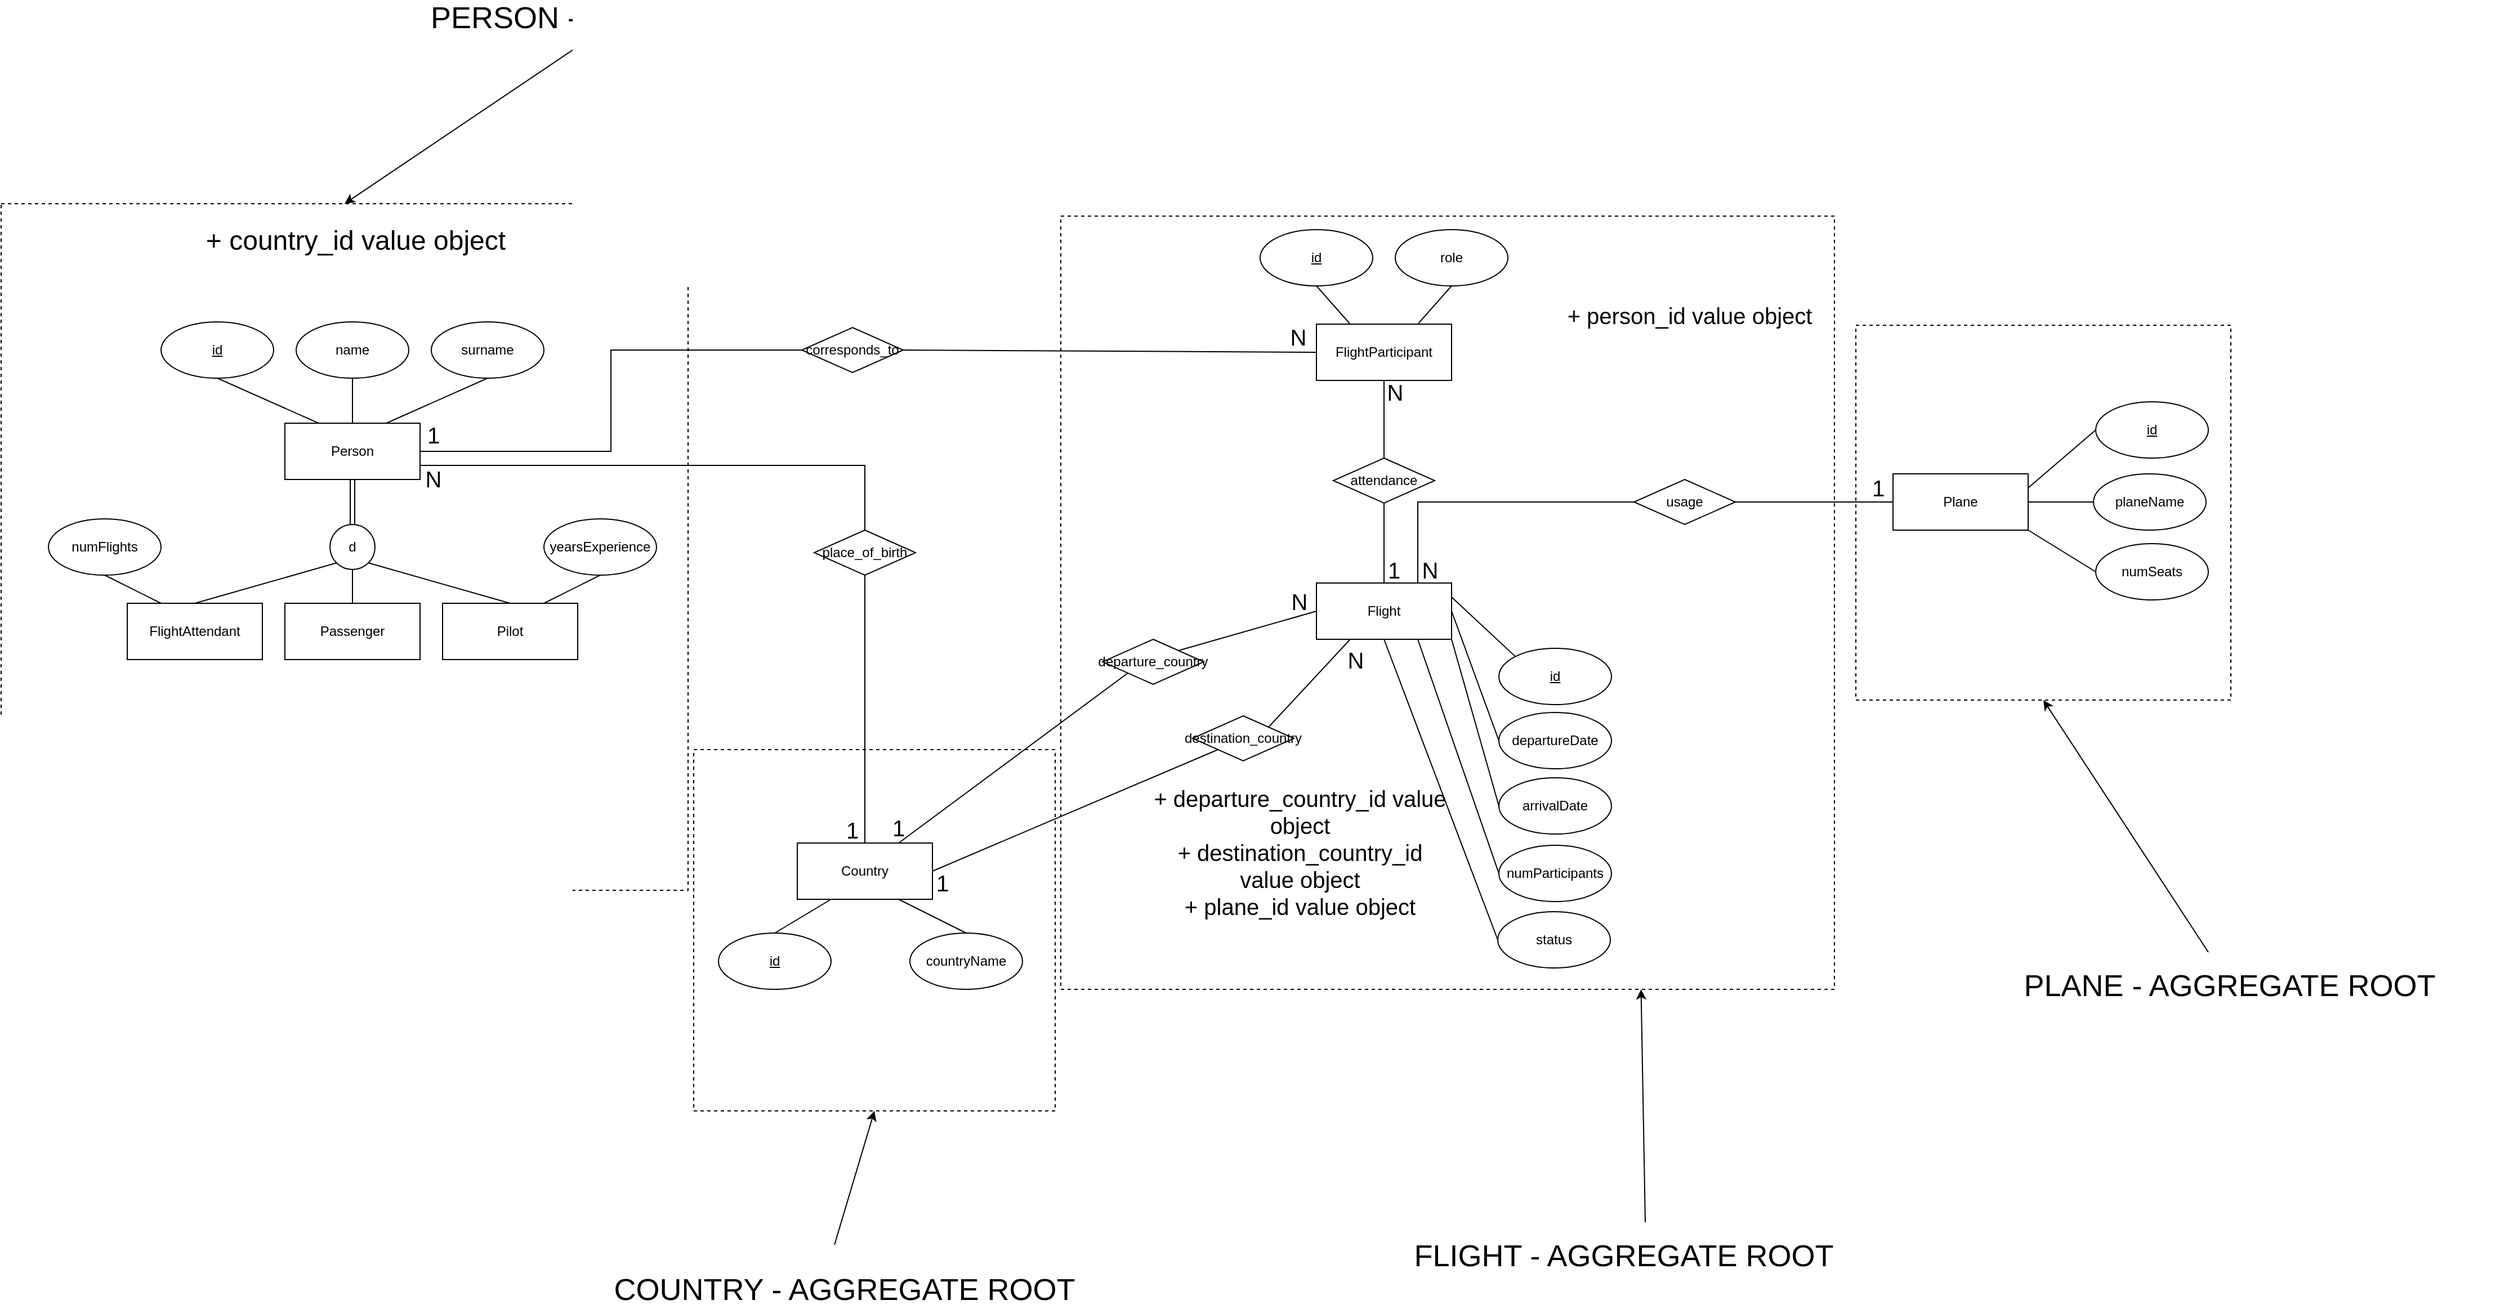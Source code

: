 <mxfile version="13.9.9" type="device"><diagram id="wUfFc4UJRMaEusCiPhcN" name="Page-1"><mxGraphModel dx="1551" dy="2251" grid="1" gridSize="10" guides="1" tooltips="1" connect="1" arrows="1" fold="1" page="1" pageScale="1" pageWidth="850" pageHeight="1100" math="0" shadow="0"><root><mxCell id="0"/><mxCell id="1" parent="0"/><mxCell id="pIIpkvQQ0CFNjco6esip-75" style="edgeStyle=none;rounded=0;orthogonalLoop=1;jettySize=auto;html=1;exitX=0.25;exitY=0;exitDx=0;exitDy=0;entryX=0.5;entryY=1;entryDx=0;entryDy=0;endArrow=none;endFill=0;" parent="1" source="pIIpkvQQ0CFNjco6esip-81" target="pIIpkvQQ0CFNjco6esip-82" edge="1"><mxGeometry relative="1" as="geometry"/></mxCell><mxCell id="pIIpkvQQ0CFNjco6esip-76" style="edgeStyle=none;rounded=0;orthogonalLoop=1;jettySize=auto;html=1;exitX=0.5;exitY=0;exitDx=0;exitDy=0;entryX=0.5;entryY=1;entryDx=0;entryDy=0;endArrow=none;endFill=0;" parent="1" source="pIIpkvQQ0CFNjco6esip-81" target="pIIpkvQQ0CFNjco6esip-83" edge="1"><mxGeometry relative="1" as="geometry"/></mxCell><mxCell id="pIIpkvQQ0CFNjco6esip-77" style="edgeStyle=none;rounded=0;orthogonalLoop=1;jettySize=auto;html=1;exitX=0.75;exitY=0;exitDx=0;exitDy=0;entryX=0.5;entryY=1;entryDx=0;entryDy=0;endArrow=none;endFill=0;" parent="1" source="pIIpkvQQ0CFNjco6esip-81" target="pIIpkvQQ0CFNjco6esip-84" edge="1"><mxGeometry relative="1" as="geometry"/></mxCell><mxCell id="pIIpkvQQ0CFNjco6esip-78" style="edgeStyle=none;rounded=0;orthogonalLoop=1;jettySize=auto;html=1;exitX=0.5;exitY=1;exitDx=0;exitDy=0;entryX=0.5;entryY=0;entryDx=0;entryDy=0;endArrow=none;endFill=0;shape=link;" parent="1" source="pIIpkvQQ0CFNjco6esip-81" target="pIIpkvQQ0CFNjco6esip-94" edge="1"><mxGeometry relative="1" as="geometry"/></mxCell><mxCell id="pIIpkvQQ0CFNjco6esip-79" style="edgeStyle=orthogonalEdgeStyle;rounded=0;orthogonalLoop=1;jettySize=auto;html=1;exitX=1;exitY=0.75;exitDx=0;exitDy=0;entryX=0.5;entryY=0;entryDx=0;entryDy=0;endArrow=none;endFill=0;fontSize=20;" parent="1" source="pIIpkvQQ0CFNjco6esip-81" target="pIIpkvQQ0CFNjco6esip-102" edge="1"><mxGeometry relative="1" as="geometry"/></mxCell><mxCell id="pIIpkvQQ0CFNjco6esip-80" style="edgeStyle=orthogonalEdgeStyle;rounded=0;orthogonalLoop=1;jettySize=auto;html=1;exitX=1;exitY=0.5;exitDx=0;exitDy=0;entryX=0;entryY=0.5;entryDx=0;entryDy=0;endArrow=none;endFill=0;fontSize=20;" parent="1" source="pIIpkvQQ0CFNjco6esip-81" target="pIIpkvQQ0CFNjco6esip-125" edge="1"><mxGeometry relative="1" as="geometry"/></mxCell><mxCell id="pIIpkvQQ0CFNjco6esip-81" value="Person" style="rounded=0;whiteSpace=wrap;html=1;" parent="1" vertex="1"><mxGeometry x="372" y="130" width="120" height="50" as="geometry"/></mxCell><mxCell id="pIIpkvQQ0CFNjco6esip-82" value="id" style="ellipse;whiteSpace=wrap;html=1;fontStyle=4" parent="1" vertex="1"><mxGeometry x="262" y="40" width="100" height="50" as="geometry"/></mxCell><mxCell id="pIIpkvQQ0CFNjco6esip-83" value="name" style="ellipse;whiteSpace=wrap;html=1;fontStyle=0" parent="1" vertex="1"><mxGeometry x="382" y="40" width="100" height="50" as="geometry"/></mxCell><mxCell id="pIIpkvQQ0CFNjco6esip-84" value="surname" style="ellipse;whiteSpace=wrap;html=1;fontStyle=0" parent="1" vertex="1"><mxGeometry x="502" y="40" width="100" height="50" as="geometry"/></mxCell><mxCell id="pIIpkvQQ0CFNjco6esip-85" style="edgeStyle=none;rounded=0;orthogonalLoop=1;jettySize=auto;html=1;exitX=0.5;exitY=0;exitDx=0;exitDy=0;entryX=0.5;entryY=1;entryDx=0;entryDy=0;endArrow=none;endFill=0;" parent="1" source="pIIpkvQQ0CFNjco6esip-86" target="pIIpkvQQ0CFNjco6esip-102" edge="1"><mxGeometry relative="1" as="geometry"/></mxCell><mxCell id="pIIpkvQQ0CFNjco6esip-86" value="Country" style="rounded=0;whiteSpace=wrap;html=1;" parent="1" vertex="1"><mxGeometry x="827" y="503" width="120" height="50" as="geometry"/></mxCell><mxCell id="pIIpkvQQ0CFNjco6esip-87" style="edgeStyle=none;rounded=0;orthogonalLoop=1;jettySize=auto;html=1;exitX=0.5;exitY=0;exitDx=0;exitDy=0;entryX=0.25;entryY=1;entryDx=0;entryDy=0;endArrow=none;endFill=0;" parent="1" source="pIIpkvQQ0CFNjco6esip-88" target="pIIpkvQQ0CFNjco6esip-86" edge="1"><mxGeometry relative="1" as="geometry"/></mxCell><mxCell id="pIIpkvQQ0CFNjco6esip-88" value="id" style="ellipse;whiteSpace=wrap;html=1;fontStyle=4" parent="1" vertex="1"><mxGeometry x="757" y="583" width="100" height="50" as="geometry"/></mxCell><mxCell id="pIIpkvQQ0CFNjco6esip-89" style="edgeStyle=none;rounded=0;orthogonalLoop=1;jettySize=auto;html=1;exitX=0.5;exitY=0;exitDx=0;exitDy=0;entryX=0.75;entryY=1;entryDx=0;entryDy=0;endArrow=none;endFill=0;" parent="1" source="pIIpkvQQ0CFNjco6esip-90" target="pIIpkvQQ0CFNjco6esip-86" edge="1"><mxGeometry relative="1" as="geometry"/></mxCell><mxCell id="pIIpkvQQ0CFNjco6esip-90" value="countryName" style="ellipse;whiteSpace=wrap;html=1;fontStyle=0" parent="1" vertex="1"><mxGeometry x="927" y="583" width="100" height="50" as="geometry"/></mxCell><mxCell id="pIIpkvQQ0CFNjco6esip-91" style="edgeStyle=none;rounded=0;orthogonalLoop=1;jettySize=auto;html=1;exitX=0;exitY=1;exitDx=0;exitDy=0;entryX=0.5;entryY=0;entryDx=0;entryDy=0;endArrow=none;endFill=0;" parent="1" source="pIIpkvQQ0CFNjco6esip-94" target="pIIpkvQQ0CFNjco6esip-96" edge="1"><mxGeometry relative="1" as="geometry"/></mxCell><mxCell id="pIIpkvQQ0CFNjco6esip-92" style="edgeStyle=none;rounded=0;orthogonalLoop=1;jettySize=auto;html=1;exitX=0.5;exitY=1;exitDx=0;exitDy=0;entryX=0.5;entryY=0;entryDx=0;entryDy=0;endArrow=none;endFill=0;" parent="1" source="pIIpkvQQ0CFNjco6esip-94" target="pIIpkvQQ0CFNjco6esip-97" edge="1"><mxGeometry relative="1" as="geometry"/></mxCell><mxCell id="pIIpkvQQ0CFNjco6esip-93" style="edgeStyle=none;rounded=0;orthogonalLoop=1;jettySize=auto;html=1;exitX=1;exitY=1;exitDx=0;exitDy=0;entryX=0.5;entryY=0;entryDx=0;entryDy=0;endArrow=none;endFill=0;" parent="1" source="pIIpkvQQ0CFNjco6esip-94" target="pIIpkvQQ0CFNjco6esip-99" edge="1"><mxGeometry relative="1" as="geometry"/></mxCell><mxCell id="pIIpkvQQ0CFNjco6esip-94" value="d" style="ellipse;whiteSpace=wrap;html=1;aspect=fixed;" parent="1" vertex="1"><mxGeometry x="412" y="220" width="40" height="40" as="geometry"/></mxCell><mxCell id="pIIpkvQQ0CFNjco6esip-95" style="edgeStyle=none;rounded=0;orthogonalLoop=1;jettySize=auto;html=1;exitX=0.25;exitY=0;exitDx=0;exitDy=0;entryX=0.5;entryY=1;entryDx=0;entryDy=0;endArrow=none;endFill=0;" parent="1" source="pIIpkvQQ0CFNjco6esip-96" target="pIIpkvQQ0CFNjco6esip-101" edge="1"><mxGeometry relative="1" as="geometry"/></mxCell><mxCell id="pIIpkvQQ0CFNjco6esip-96" value="FlightAttendant" style="rounded=0;whiteSpace=wrap;html=1;" parent="1" vertex="1"><mxGeometry x="232" y="290" width="120" height="50" as="geometry"/></mxCell><mxCell id="pIIpkvQQ0CFNjco6esip-97" value="Passenger" style="rounded=0;whiteSpace=wrap;html=1;" parent="1" vertex="1"><mxGeometry x="372" y="290" width="120" height="50" as="geometry"/></mxCell><mxCell id="pIIpkvQQ0CFNjco6esip-98" style="edgeStyle=none;rounded=0;orthogonalLoop=1;jettySize=auto;html=1;exitX=0.75;exitY=0;exitDx=0;exitDy=0;entryX=0.5;entryY=1;entryDx=0;entryDy=0;endArrow=none;endFill=0;" parent="1" source="pIIpkvQQ0CFNjco6esip-99" target="pIIpkvQQ0CFNjco6esip-100" edge="1"><mxGeometry relative="1" as="geometry"/></mxCell><mxCell id="pIIpkvQQ0CFNjco6esip-99" value="Pilot" style="rounded=0;whiteSpace=wrap;html=1;" parent="1" vertex="1"><mxGeometry x="512" y="290" width="120" height="50" as="geometry"/></mxCell><mxCell id="pIIpkvQQ0CFNjco6esip-100" value="yearsExperience" style="ellipse;whiteSpace=wrap;html=1;fontStyle=0" parent="1" vertex="1"><mxGeometry x="602" y="215" width="100" height="50" as="geometry"/></mxCell><mxCell id="pIIpkvQQ0CFNjco6esip-101" value="numFlights" style="ellipse;whiteSpace=wrap;html=1;fontStyle=0" parent="1" vertex="1"><mxGeometry x="162" y="215" width="100" height="50" as="geometry"/></mxCell><mxCell id="pIIpkvQQ0CFNjco6esip-102" value="place_of_birth" style="rhombus;whiteSpace=wrap;html=1;" parent="1" vertex="1"><mxGeometry x="842" y="225" width="90" height="40" as="geometry"/></mxCell><mxCell id="pIIpkvQQ0CFNjco6esip-103" value="1" style="text;html=1;strokeColor=none;fillColor=none;align=center;verticalAlign=middle;whiteSpace=wrap;rounded=0;fontSize=20;" parent="1" vertex="1"><mxGeometry x="856" y="481" width="40" height="20" as="geometry"/></mxCell><mxCell id="pIIpkvQQ0CFNjco6esip-104" value="N" style="text;html=1;strokeColor=none;fillColor=none;align=center;verticalAlign=middle;whiteSpace=wrap;rounded=0;fontSize=20;" parent="1" vertex="1"><mxGeometry x="484" y="169" width="40" height="20" as="geometry"/></mxCell><mxCell id="pIIpkvQQ0CFNjco6esip-105" style="rounded=0;orthogonalLoop=1;jettySize=auto;html=1;exitX=0.25;exitY=0;exitDx=0;exitDy=0;entryX=0.5;entryY=1;entryDx=0;entryDy=0;endArrow=none;endFill=0;fontSize=20;" parent="1" source="pIIpkvQQ0CFNjco6esip-108" target="pIIpkvQQ0CFNjco6esip-122" edge="1"><mxGeometry relative="1" as="geometry"/></mxCell><mxCell id="pIIpkvQQ0CFNjco6esip-106" style="edgeStyle=none;rounded=0;orthogonalLoop=1;jettySize=auto;html=1;exitX=0.75;exitY=0;exitDx=0;exitDy=0;entryX=0.5;entryY=1;entryDx=0;entryDy=0;endArrow=none;endFill=0;fontSize=20;" parent="1" source="pIIpkvQQ0CFNjco6esip-108" target="pIIpkvQQ0CFNjco6esip-123" edge="1"><mxGeometry relative="1" as="geometry"/></mxCell><mxCell id="pIIpkvQQ0CFNjco6esip-107" style="edgeStyle=orthogonalEdgeStyle;rounded=0;orthogonalLoop=1;jettySize=auto;html=1;exitX=0.5;exitY=1;exitDx=0;exitDy=0;entryX=0.5;entryY=0;entryDx=0;entryDy=0;endArrow=none;endFill=0;fontSize=20;" parent="1" source="pIIpkvQQ0CFNjco6esip-108" target="pIIpkvQQ0CFNjco6esip-129" edge="1"><mxGeometry relative="1" as="geometry"/></mxCell><mxCell id="pIIpkvQQ0CFNjco6esip-108" value="FlightParticipant" style="rounded=0;whiteSpace=wrap;html=1;" parent="1" vertex="1"><mxGeometry x="1288" y="42" width="120" height="50" as="geometry"/></mxCell><mxCell id="pIIpkvQQ0CFNjco6esip-109" style="rounded=0;orthogonalLoop=1;jettySize=auto;html=1;exitX=0;exitY=0.5;exitDx=0;exitDy=0;entryX=1;entryY=0;entryDx=0;entryDy=0;endArrow=none;endFill=0;fontSize=20;" parent="1" source="pIIpkvQQ0CFNjco6esip-117" target="pIIpkvQQ0CFNjco6esip-133" edge="1"><mxGeometry relative="1" as="geometry"/></mxCell><mxCell id="pIIpkvQQ0CFNjco6esip-110" style="edgeStyle=none;rounded=0;orthogonalLoop=1;jettySize=auto;html=1;exitX=0.25;exitY=1;exitDx=0;exitDy=0;entryX=1;entryY=0;entryDx=0;entryDy=0;endArrow=none;endFill=0;fontSize=20;" parent="1" source="pIIpkvQQ0CFNjco6esip-117" target="pIIpkvQQ0CFNjco6esip-135" edge="1"><mxGeometry relative="1" as="geometry"/></mxCell><mxCell id="pIIpkvQQ0CFNjco6esip-111" style="edgeStyle=none;rounded=0;orthogonalLoop=1;jettySize=auto;html=1;exitX=1;exitY=0.25;exitDx=0;exitDy=0;entryX=0;entryY=0;entryDx=0;entryDy=0;endArrow=none;endFill=0;fontSize=20;" parent="1" source="pIIpkvQQ0CFNjco6esip-117" target="pIIpkvQQ0CFNjco6esip-140" edge="1"><mxGeometry relative="1" as="geometry"/></mxCell><mxCell id="pIIpkvQQ0CFNjco6esip-112" style="edgeStyle=none;rounded=0;orthogonalLoop=1;jettySize=auto;html=1;exitX=1;exitY=0.5;exitDx=0;exitDy=0;entryX=0;entryY=0.5;entryDx=0;entryDy=0;endArrow=none;endFill=0;fontSize=20;" parent="1" source="pIIpkvQQ0CFNjco6esip-117" target="pIIpkvQQ0CFNjco6esip-141" edge="1"><mxGeometry relative="1" as="geometry"/></mxCell><mxCell id="pIIpkvQQ0CFNjco6esip-113" style="edgeStyle=none;rounded=0;orthogonalLoop=1;jettySize=auto;html=1;exitX=1;exitY=1;exitDx=0;exitDy=0;entryX=0;entryY=0.5;entryDx=0;entryDy=0;endArrow=none;endFill=0;fontSize=20;" parent="1" source="pIIpkvQQ0CFNjco6esip-117" target="pIIpkvQQ0CFNjco6esip-142" edge="1"><mxGeometry relative="1" as="geometry"/></mxCell><mxCell id="pIIpkvQQ0CFNjco6esip-114" style="edgeStyle=none;rounded=0;orthogonalLoop=1;jettySize=auto;html=1;exitX=0.75;exitY=1;exitDx=0;exitDy=0;entryX=0;entryY=0.5;entryDx=0;entryDy=0;endArrow=none;endFill=0;fontSize=20;" parent="1" source="pIIpkvQQ0CFNjco6esip-117" target="pIIpkvQQ0CFNjco6esip-143" edge="1"><mxGeometry relative="1" as="geometry"/></mxCell><mxCell id="pIIpkvQQ0CFNjco6esip-115" style="edgeStyle=none;rounded=0;orthogonalLoop=1;jettySize=auto;html=1;exitX=0.5;exitY=1;exitDx=0;exitDy=0;entryX=0;entryY=0.5;entryDx=0;entryDy=0;endArrow=none;endFill=0;fontSize=20;" parent="1" source="pIIpkvQQ0CFNjco6esip-117" target="pIIpkvQQ0CFNjco6esip-144" edge="1"><mxGeometry relative="1" as="geometry"/></mxCell><mxCell id="pIIpkvQQ0CFNjco6esip-116" style="edgeStyle=orthogonalEdgeStyle;rounded=0;orthogonalLoop=1;jettySize=auto;html=1;exitX=0.75;exitY=0;exitDx=0;exitDy=0;entryX=0;entryY=0.5;entryDx=0;entryDy=0;endArrow=none;endFill=0;fontSize=20;" parent="1" source="pIIpkvQQ0CFNjco6esip-117" target="pIIpkvQQ0CFNjco6esip-146" edge="1"><mxGeometry relative="1" as="geometry"/></mxCell><mxCell id="pIIpkvQQ0CFNjco6esip-117" value="Flight" style="rounded=0;whiteSpace=wrap;html=1;" parent="1" vertex="1"><mxGeometry x="1288" y="272" width="120" height="50" as="geometry"/></mxCell><mxCell id="pIIpkvQQ0CFNjco6esip-118" style="rounded=0;orthogonalLoop=1;jettySize=auto;html=1;exitX=1;exitY=0.5;exitDx=0;exitDy=0;entryX=0;entryY=0.5;entryDx=0;entryDy=0;endArrow=none;endFill=0;fontSize=20;" parent="1" source="pIIpkvQQ0CFNjco6esip-121" target="pIIpkvQQ0CFNjco6esip-148" edge="1"><mxGeometry relative="1" as="geometry"/></mxCell><mxCell id="pIIpkvQQ0CFNjco6esip-119" style="edgeStyle=none;rounded=0;orthogonalLoop=1;jettySize=auto;html=1;exitX=1;exitY=0.25;exitDx=0;exitDy=0;entryX=0;entryY=0.5;entryDx=0;entryDy=0;endArrow=none;endFill=0;fontSize=20;" parent="1" source="pIIpkvQQ0CFNjco6esip-121" target="pIIpkvQQ0CFNjco6esip-147" edge="1"><mxGeometry relative="1" as="geometry"/></mxCell><mxCell id="pReDqFW2HS_hvICi2iFI-3" style="edgeStyle=none;rounded=0;orthogonalLoop=1;jettySize=auto;html=1;exitX=1;exitY=1;exitDx=0;exitDy=0;entryX=0;entryY=0.5;entryDx=0;entryDy=0;endArrow=none;endFill=0;" edge="1" parent="1" source="pIIpkvQQ0CFNjco6esip-121" target="pReDqFW2HS_hvICi2iFI-1"><mxGeometry relative="1" as="geometry"/></mxCell><mxCell id="pIIpkvQQ0CFNjco6esip-121" value="Plane" style="rounded=0;whiteSpace=wrap;html=1;" parent="1" vertex="1"><mxGeometry x="1800" y="175" width="120" height="50" as="geometry"/></mxCell><mxCell id="pIIpkvQQ0CFNjco6esip-122" value="id" style="ellipse;whiteSpace=wrap;html=1;fontStyle=4" parent="1" vertex="1"><mxGeometry x="1238" y="-42" width="100" height="50" as="geometry"/></mxCell><mxCell id="pIIpkvQQ0CFNjco6esip-123" value="role" style="ellipse;whiteSpace=wrap;html=1;fontStyle=0" parent="1" vertex="1"><mxGeometry x="1358" y="-42" width="100" height="50" as="geometry"/></mxCell><mxCell id="pIIpkvQQ0CFNjco6esip-124" style="edgeStyle=none;rounded=0;orthogonalLoop=1;jettySize=auto;html=1;exitX=1;exitY=0.5;exitDx=0;exitDy=0;entryX=0;entryY=0.5;entryDx=0;entryDy=0;endArrow=none;endFill=0;fontSize=20;" parent="1" source="pIIpkvQQ0CFNjco6esip-125" target="pIIpkvQQ0CFNjco6esip-108" edge="1"><mxGeometry relative="1" as="geometry"/></mxCell><mxCell id="pIIpkvQQ0CFNjco6esip-125" value="corresponds_to" style="rhombus;whiteSpace=wrap;html=1;" parent="1" vertex="1"><mxGeometry x="831" y="45" width="90" height="40" as="geometry"/></mxCell><mxCell id="pIIpkvQQ0CFNjco6esip-126" value="1" style="text;html=1;strokeColor=none;fillColor=none;align=center;verticalAlign=middle;whiteSpace=wrap;rounded=0;fontSize=20;" parent="1" vertex="1"><mxGeometry x="484" y="130" width="40" height="20" as="geometry"/></mxCell><mxCell id="pIIpkvQQ0CFNjco6esip-127" value="N" style="text;html=1;strokeColor=none;fillColor=none;align=center;verticalAlign=middle;whiteSpace=wrap;rounded=0;fontSize=20;" parent="1" vertex="1"><mxGeometry x="1252" y="43" width="40" height="20" as="geometry"/></mxCell><mxCell id="pIIpkvQQ0CFNjco6esip-128" style="edgeStyle=orthogonalEdgeStyle;rounded=0;orthogonalLoop=1;jettySize=auto;html=1;exitX=0.5;exitY=1;exitDx=0;exitDy=0;entryX=0.5;entryY=0;entryDx=0;entryDy=0;endArrow=none;endFill=0;fontSize=20;" parent="1" source="pIIpkvQQ0CFNjco6esip-129" target="pIIpkvQQ0CFNjco6esip-117" edge="1"><mxGeometry relative="1" as="geometry"/></mxCell><mxCell id="pIIpkvQQ0CFNjco6esip-129" value="attendance" style="rhombus;whiteSpace=wrap;html=1;" parent="1" vertex="1"><mxGeometry x="1303" y="161" width="90" height="40" as="geometry"/></mxCell><mxCell id="pIIpkvQQ0CFNjco6esip-130" value="1" style="text;html=1;strokeColor=none;fillColor=none;align=center;verticalAlign=middle;whiteSpace=wrap;rounded=0;fontSize=20;" parent="1" vertex="1"><mxGeometry x="1337" y="250" width="40" height="20" as="geometry"/></mxCell><mxCell id="pIIpkvQQ0CFNjco6esip-131" value="N" style="text;html=1;strokeColor=none;fillColor=none;align=center;verticalAlign=middle;whiteSpace=wrap;rounded=0;fontSize=20;" parent="1" vertex="1"><mxGeometry x="1338" y="92" width="40" height="20" as="geometry"/></mxCell><mxCell id="pIIpkvQQ0CFNjco6esip-132" style="edgeStyle=none;rounded=0;orthogonalLoop=1;jettySize=auto;html=1;exitX=0;exitY=1;exitDx=0;exitDy=0;entryX=0.75;entryY=0;entryDx=0;entryDy=0;endArrow=none;endFill=0;fontSize=20;" parent="1" source="pIIpkvQQ0CFNjco6esip-133" target="pIIpkvQQ0CFNjco6esip-86" edge="1"><mxGeometry relative="1" as="geometry"/></mxCell><mxCell id="pIIpkvQQ0CFNjco6esip-133" value="departure_country" style="rhombus;whiteSpace=wrap;html=1;" parent="1" vertex="1"><mxGeometry x="1098" y="322" width="90" height="40" as="geometry"/></mxCell><mxCell id="pIIpkvQQ0CFNjco6esip-134" style="edgeStyle=none;rounded=0;orthogonalLoop=1;jettySize=auto;html=1;exitX=0;exitY=1;exitDx=0;exitDy=0;entryX=1;entryY=0.5;entryDx=0;entryDy=0;endArrow=none;endFill=0;fontSize=20;" parent="1" source="pIIpkvQQ0CFNjco6esip-135" target="pIIpkvQQ0CFNjco6esip-86" edge="1"><mxGeometry relative="1" as="geometry"/></mxCell><mxCell id="pIIpkvQQ0CFNjco6esip-135" value="destination_country" style="rhombus;whiteSpace=wrap;html=1;" parent="1" vertex="1"><mxGeometry x="1178" y="390" width="90" height="40" as="geometry"/></mxCell><mxCell id="pIIpkvQQ0CFNjco6esip-136" value="1" style="text;html=1;strokeColor=none;fillColor=none;align=center;verticalAlign=middle;whiteSpace=wrap;rounded=0;fontSize=20;" parent="1" vertex="1"><mxGeometry x="897" y="479" width="40" height="20" as="geometry"/></mxCell><mxCell id="pIIpkvQQ0CFNjco6esip-137" value="N" style="text;html=1;strokeColor=none;fillColor=none;align=center;verticalAlign=middle;whiteSpace=wrap;rounded=0;fontSize=20;" parent="1" vertex="1"><mxGeometry x="1253" y="278" width="40" height="20" as="geometry"/></mxCell><mxCell id="pIIpkvQQ0CFNjco6esip-138" value="N" style="text;html=1;strokeColor=none;fillColor=none;align=center;verticalAlign=middle;whiteSpace=wrap;rounded=0;fontSize=20;" parent="1" vertex="1"><mxGeometry x="1303" y="330" width="40" height="20" as="geometry"/></mxCell><mxCell id="pIIpkvQQ0CFNjco6esip-139" value="1" style="text;html=1;strokeColor=none;fillColor=none;align=center;verticalAlign=middle;whiteSpace=wrap;rounded=0;fontSize=20;" parent="1" vertex="1"><mxGeometry x="936" y="528" width="40" height="20" as="geometry"/></mxCell><mxCell id="pIIpkvQQ0CFNjco6esip-140" value="id" style="ellipse;whiteSpace=wrap;html=1;fontStyle=4" parent="1" vertex="1"><mxGeometry x="1450" y="330" width="100" height="50" as="geometry"/></mxCell><mxCell id="pIIpkvQQ0CFNjco6esip-141" value="departureDate" style="ellipse;whiteSpace=wrap;html=1;fontStyle=0" parent="1" vertex="1"><mxGeometry x="1450" y="387" width="100" height="50" as="geometry"/></mxCell><mxCell id="pIIpkvQQ0CFNjco6esip-142" value="arrivalDate" style="ellipse;whiteSpace=wrap;html=1;fontStyle=0" parent="1" vertex="1"><mxGeometry x="1450" y="445" width="100" height="50" as="geometry"/></mxCell><mxCell id="pIIpkvQQ0CFNjco6esip-143" value="numParticipants" style="ellipse;whiteSpace=wrap;html=1;fontStyle=0" parent="1" vertex="1"><mxGeometry x="1450" y="505" width="100" height="50" as="geometry"/></mxCell><mxCell id="pIIpkvQQ0CFNjco6esip-144" value="status" style="ellipse;whiteSpace=wrap;html=1;fontStyle=0" parent="1" vertex="1"><mxGeometry x="1449" y="564" width="100" height="50" as="geometry"/></mxCell><mxCell id="pIIpkvQQ0CFNjco6esip-145" style="edgeStyle=orthogonalEdgeStyle;rounded=0;orthogonalLoop=1;jettySize=auto;html=1;exitX=1;exitY=0.5;exitDx=0;exitDy=0;entryX=0;entryY=0.5;entryDx=0;entryDy=0;endArrow=none;endFill=0;fontSize=20;" parent="1" source="pIIpkvQQ0CFNjco6esip-146" target="pIIpkvQQ0CFNjco6esip-121" edge="1"><mxGeometry relative="1" as="geometry"/></mxCell><mxCell id="pIIpkvQQ0CFNjco6esip-146" value="usage" style="rhombus;whiteSpace=wrap;html=1;" parent="1" vertex="1"><mxGeometry x="1570" y="180" width="90" height="40" as="geometry"/></mxCell><mxCell id="pIIpkvQQ0CFNjco6esip-147" value="id" style="ellipse;whiteSpace=wrap;html=1;fontStyle=4" parent="1" vertex="1"><mxGeometry x="1980" y="111" width="100" height="50" as="geometry"/></mxCell><mxCell id="pIIpkvQQ0CFNjco6esip-148" value="planeName" style="ellipse;whiteSpace=wrap;html=1;fontStyle=0" parent="1" vertex="1"><mxGeometry x="1978" y="175" width="100" height="50" as="geometry"/></mxCell><mxCell id="pIIpkvQQ0CFNjco6esip-150" value="1" style="text;html=1;strokeColor=none;fillColor=none;align=center;verticalAlign=middle;whiteSpace=wrap;rounded=0;fontSize=20;" parent="1" vertex="1"><mxGeometry x="1767" y="177" width="40" height="20" as="geometry"/></mxCell><mxCell id="pIIpkvQQ0CFNjco6esip-151" value="N" style="text;html=1;strokeColor=none;fillColor=none;align=center;verticalAlign=middle;whiteSpace=wrap;rounded=0;fontSize=20;" parent="1" vertex="1"><mxGeometry x="1369" y="250" width="40" height="20" as="geometry"/></mxCell><mxCell id="pIIpkvQQ0CFNjco6esip-152" value="" style="whiteSpace=wrap;html=1;aspect=fixed;dashed=1;fillColor=none;" parent="1" vertex="1"><mxGeometry x="120" y="-65" width="610" height="610" as="geometry"/></mxCell><mxCell id="pIIpkvQQ0CFNjco6esip-153" value="" style="whiteSpace=wrap;html=1;aspect=fixed;dashed=1;fillColor=none;" parent="1" vertex="1"><mxGeometry x="735" y="420" width="321" height="321" as="geometry"/></mxCell><mxCell id="pIIpkvQQ0CFNjco6esip-155" value="" style="whiteSpace=wrap;html=1;aspect=fixed;dashed=1;fillColor=none;" parent="1" vertex="1"><mxGeometry x="1061" y="-54" width="687" height="687" as="geometry"/></mxCell><mxCell id="pIIpkvQQ0CFNjco6esip-156" value="" style="whiteSpace=wrap;html=1;aspect=fixed;dashed=1;fillColor=none;" parent="1" vertex="1"><mxGeometry x="1767" y="43" width="333" height="333" as="geometry"/></mxCell><mxCell id="pIIpkvQQ0CFNjco6esip-157" value="" style="endArrow=classic;html=1;entryX=0.5;entryY=0;entryDx=0;entryDy=0;" parent="1" target="pIIpkvQQ0CFNjco6esip-152" edge="1"><mxGeometry width="50" height="50" relative="1" as="geometry"><mxPoint x="640" y="-210" as="sourcePoint"/><mxPoint x="780" y="-110" as="targetPoint"/></mxGeometry></mxCell><mxCell id="pIIpkvQQ0CFNjco6esip-160" value="PERSON - AGGREGATE ROOT" style="text;html=1;strokeColor=none;fillColor=none;align=center;verticalAlign=middle;whiteSpace=wrap;rounded=0;dashed=1;strokeWidth=1;fontSize=27;" parent="1" vertex="1"><mxGeometry x="458" y="-240" width="478" height="20" as="geometry"/></mxCell><mxCell id="pIIpkvQQ0CFNjco6esip-161" value="" style="endArrow=classic;html=1;entryX=0.5;entryY=1;entryDx=0;entryDy=0;" parent="1" target="pIIpkvQQ0CFNjco6esip-153" edge="1"><mxGeometry width="50" height="50" relative="1" as="geometry"><mxPoint x="860" y="860" as="sourcePoint"/><mxPoint x="842" y="860" as="targetPoint"/></mxGeometry></mxCell><mxCell id="pIIpkvQQ0CFNjco6esip-162" value="COUNTRY - AGGREGATE ROOT" style="text;html=1;strokeColor=none;fillColor=none;align=center;verticalAlign=middle;whiteSpace=wrap;rounded=0;dashed=1;strokeWidth=1;fontSize=27;" parent="1" vertex="1"><mxGeometry x="630" y="890" width="478" height="20" as="geometry"/></mxCell><mxCell id="pIIpkvQQ0CFNjco6esip-164" value="" style="endArrow=classic;html=1;entryX=0.75;entryY=1;entryDx=0;entryDy=0;" parent="1" target="pIIpkvQQ0CFNjco6esip-155" edge="1"><mxGeometry width="50" height="50" relative="1" as="geometry"><mxPoint x="1580" y="840" as="sourcePoint"/><mxPoint x="917.5" y="693" as="targetPoint"/></mxGeometry></mxCell><mxCell id="pIIpkvQQ0CFNjco6esip-166" value="FLIGHT - AGGREGATE ROOT" style="text;html=1;strokeColor=none;fillColor=none;align=center;verticalAlign=middle;whiteSpace=wrap;rounded=0;dashed=1;strokeWidth=1;fontSize=27;" parent="1" vertex="1"><mxGeometry x="1322" y="860" width="478" height="20" as="geometry"/></mxCell><mxCell id="pIIpkvQQ0CFNjco6esip-168" value="" style="endArrow=classic;html=1;entryX=0.5;entryY=1;entryDx=0;entryDy=0;" parent="1" target="pIIpkvQQ0CFNjco6esip-156" edge="1"><mxGeometry width="50" height="50" relative="1" as="geometry"><mxPoint x="2080" y="600" as="sourcePoint"/><mxPoint x="1613.25" y="640" as="targetPoint"/></mxGeometry></mxCell><mxCell id="pIIpkvQQ0CFNjco6esip-169" value="PLANE - AGGREGATE ROOT" style="text;html=1;strokeColor=none;fillColor=none;align=center;verticalAlign=middle;whiteSpace=wrap;rounded=0;dashed=1;strokeWidth=1;fontSize=27;" parent="1" vertex="1"><mxGeometry x="1860" y="620" width="478" height="20" as="geometry"/></mxCell><mxCell id="7vhu9gQHz1RBSE03f3sb-1" value="+ country_id value object" style="text;html=1;strokeColor=none;fillColor=none;align=center;verticalAlign=middle;whiteSpace=wrap;rounded=0;fontSize=24;" parent="1" vertex="1"><mxGeometry x="216" y="-42" width="438" height="20" as="geometry"/></mxCell><mxCell id="7vhu9gQHz1RBSE03f3sb-5" value="+ departure_country_id value object&lt;br&gt;+ destination_country_id value object&lt;br&gt;+ plane_id value object" style="text;html=1;strokeColor=none;fillColor=none;align=center;verticalAlign=middle;whiteSpace=wrap;rounded=0;fontSize=20;" parent="1" vertex="1"><mxGeometry x="1137.5" y="420" width="271" height="182" as="geometry"/></mxCell><mxCell id="7vhu9gQHz1RBSE03f3sb-6" value="+ person_id value object" style="text;html=1;strokeColor=none;fillColor=none;align=center;verticalAlign=middle;whiteSpace=wrap;rounded=0;fontSize=20;" parent="1" vertex="1"><mxGeometry x="1484" y="-17" width="271" height="102" as="geometry"/></mxCell><mxCell id="pReDqFW2HS_hvICi2iFI-1" value="numSeats" style="ellipse;whiteSpace=wrap;html=1;fontStyle=0" vertex="1" parent="1"><mxGeometry x="1980" y="237" width="100" height="50" as="geometry"/></mxCell></root></mxGraphModel></diagram></mxfile>